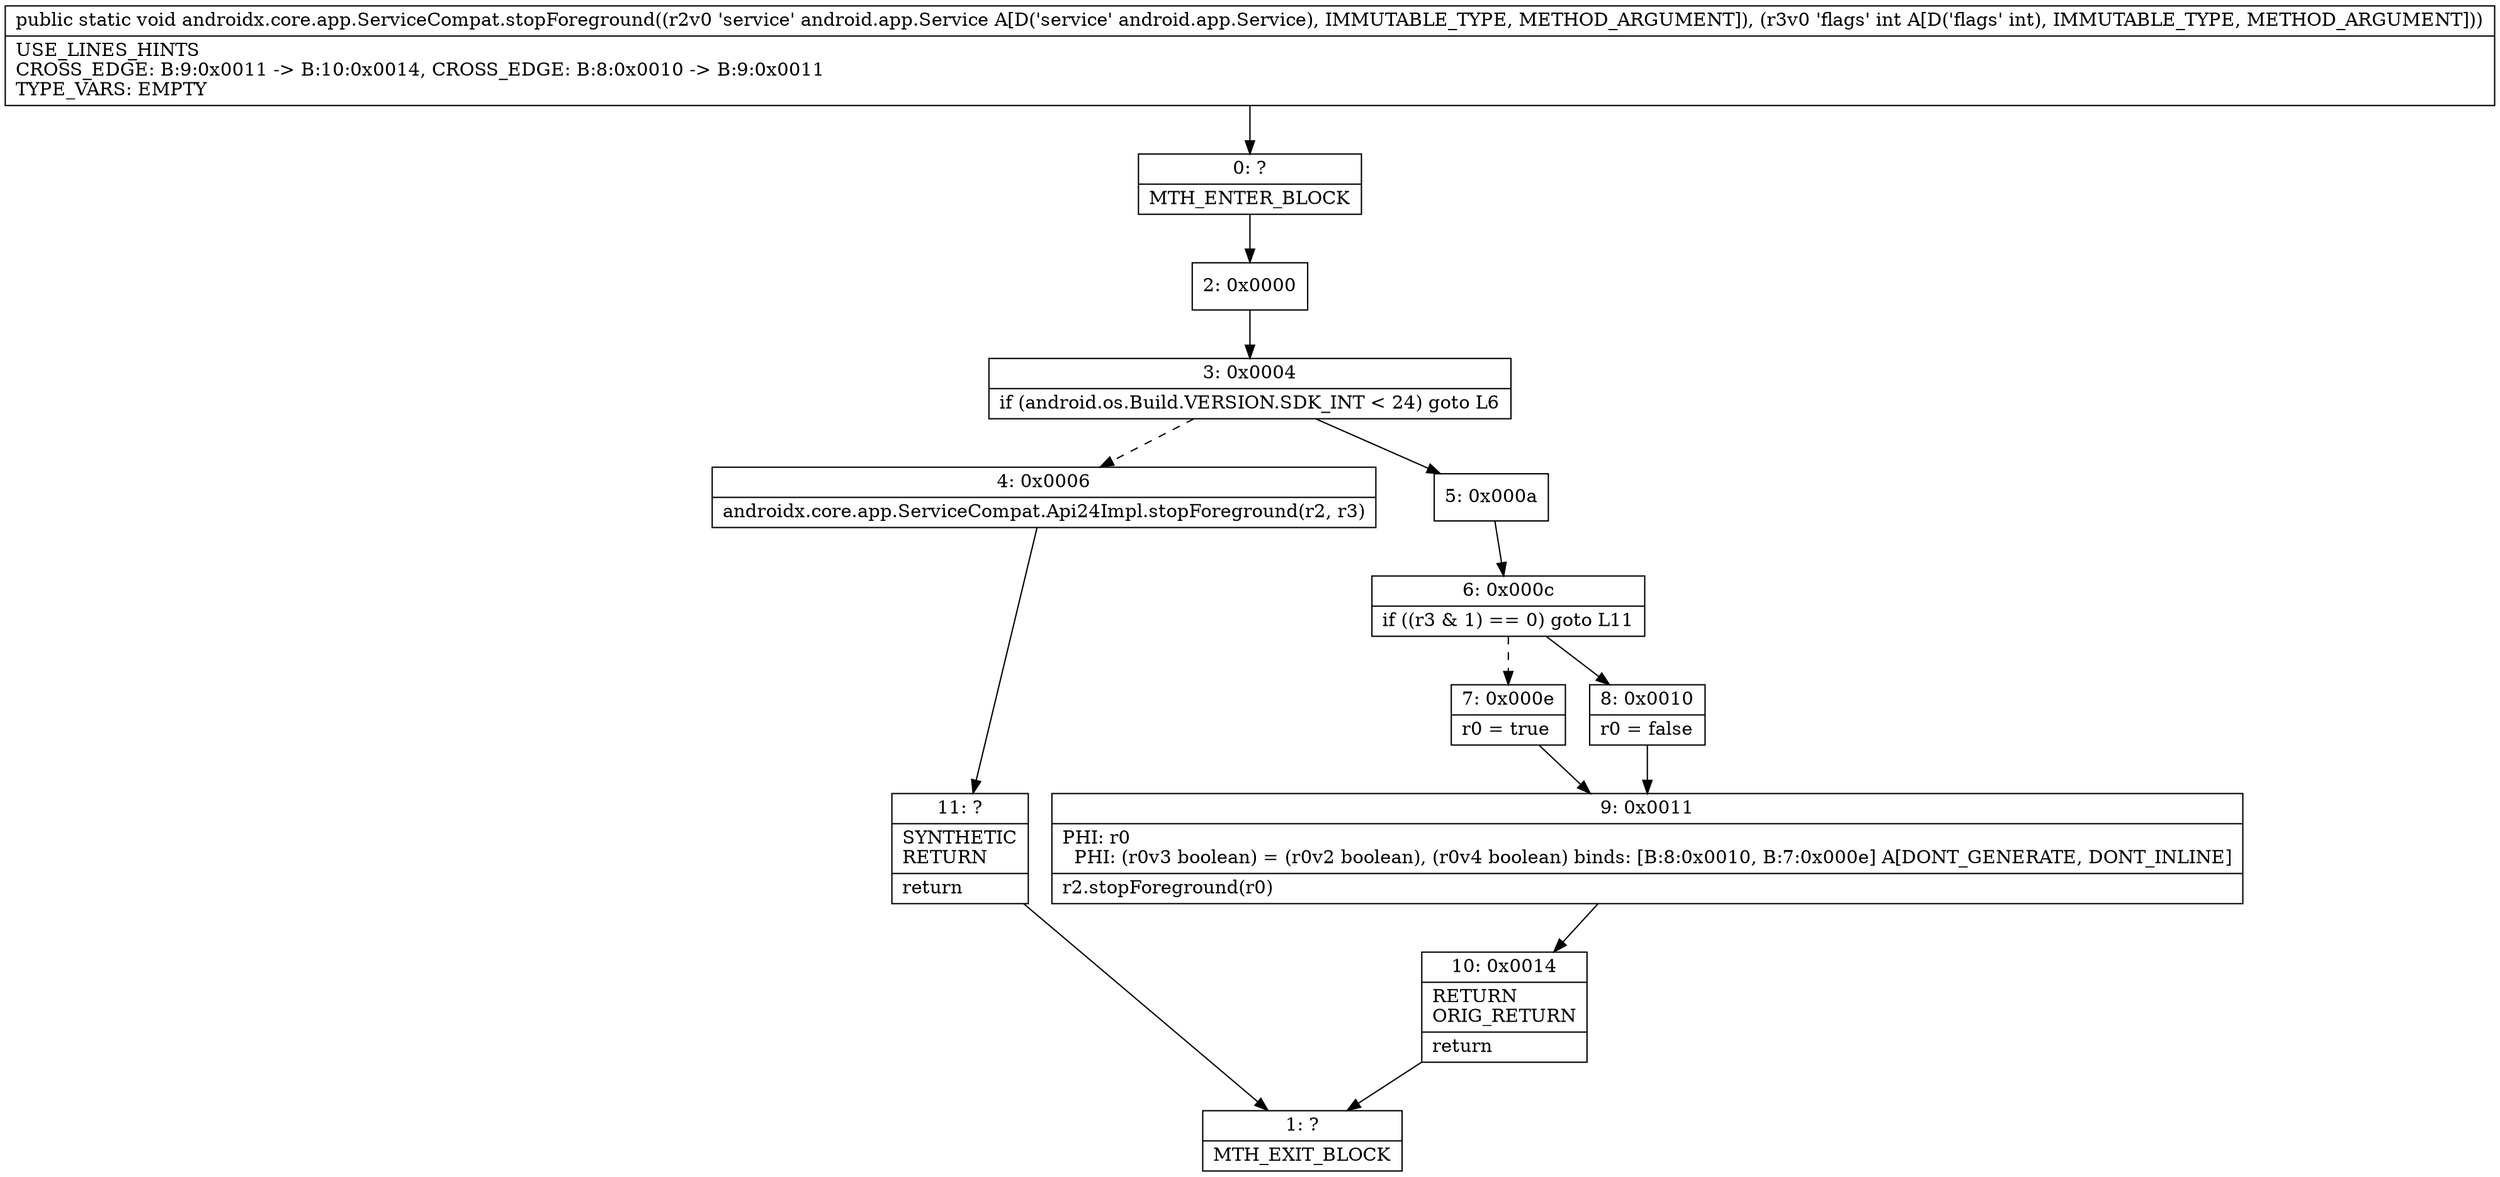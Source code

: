 digraph "CFG forandroidx.core.app.ServiceCompat.stopForeground(Landroid\/app\/Service;I)V" {
Node_0 [shape=record,label="{0\:\ ?|MTH_ENTER_BLOCK\l}"];
Node_2 [shape=record,label="{2\:\ 0x0000}"];
Node_3 [shape=record,label="{3\:\ 0x0004|if (android.os.Build.VERSION.SDK_INT \< 24) goto L6\l}"];
Node_4 [shape=record,label="{4\:\ 0x0006|androidx.core.app.ServiceCompat.Api24Impl.stopForeground(r2, r3)\l}"];
Node_11 [shape=record,label="{11\:\ ?|SYNTHETIC\lRETURN\l|return\l}"];
Node_1 [shape=record,label="{1\:\ ?|MTH_EXIT_BLOCK\l}"];
Node_5 [shape=record,label="{5\:\ 0x000a}"];
Node_6 [shape=record,label="{6\:\ 0x000c|if ((r3 & 1) == 0) goto L11\l}"];
Node_7 [shape=record,label="{7\:\ 0x000e|r0 = true\l}"];
Node_9 [shape=record,label="{9\:\ 0x0011|PHI: r0 \l  PHI: (r0v3 boolean) = (r0v2 boolean), (r0v4 boolean) binds: [B:8:0x0010, B:7:0x000e] A[DONT_GENERATE, DONT_INLINE]\l|r2.stopForeground(r0)\l}"];
Node_10 [shape=record,label="{10\:\ 0x0014|RETURN\lORIG_RETURN\l|return\l}"];
Node_8 [shape=record,label="{8\:\ 0x0010|r0 = false\l}"];
MethodNode[shape=record,label="{public static void androidx.core.app.ServiceCompat.stopForeground((r2v0 'service' android.app.Service A[D('service' android.app.Service), IMMUTABLE_TYPE, METHOD_ARGUMENT]), (r3v0 'flags' int A[D('flags' int), IMMUTABLE_TYPE, METHOD_ARGUMENT]))  | USE_LINES_HINTS\lCROSS_EDGE: B:9:0x0011 \-\> B:10:0x0014, CROSS_EDGE: B:8:0x0010 \-\> B:9:0x0011\lTYPE_VARS: EMPTY\l}"];
MethodNode -> Node_0;Node_0 -> Node_2;
Node_2 -> Node_3;
Node_3 -> Node_4[style=dashed];
Node_3 -> Node_5;
Node_4 -> Node_11;
Node_11 -> Node_1;
Node_5 -> Node_6;
Node_6 -> Node_7[style=dashed];
Node_6 -> Node_8;
Node_7 -> Node_9;
Node_9 -> Node_10;
Node_10 -> Node_1;
Node_8 -> Node_9;
}

